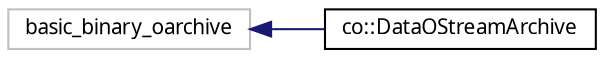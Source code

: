 digraph "Graphical Class Hierarchy"
{
  edge [fontname="Sans",fontsize="10",labelfontname="Sans",labelfontsize="10"];
  node [fontname="Sans",fontsize="10",shape=record];
  rankdir="LR";
  Node1 [label="basic_binary_oarchive",height=0.2,width=0.4,color="grey75", fillcolor="white", style="filled"];
  Node1 -> Node2 [dir="back",color="midnightblue",fontsize="10",style="solid",fontname="Sans"];
  Node2 [label="co::DataOStreamArchive",height=0.2,width=0.4,color="black", fillcolor="white", style="filled",URL="$classco_1_1DataOStreamArchive.html",tooltip="A boost.serialization output archive writing to a co::DataOStream. "];
}
